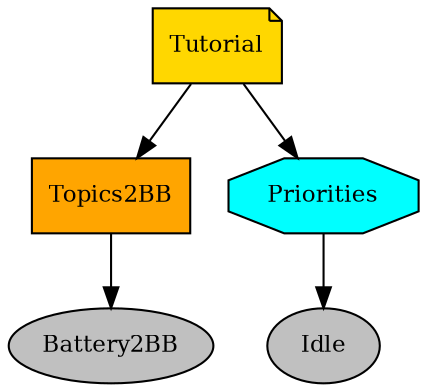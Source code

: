 digraph tutorial {
graph [fontname="times-roman"];
node [fontname="times-roman"];
edge [fontname="times-roman"];
Tutorial [fillcolor=gold, fontcolor=black, fontsize=11, shape=note, style=filled];
Topics2BB [fillcolor=orange, fontcolor=black, fontsize=11, shape=box, style=filled];
Tutorial -> Topics2BB;
Battery2BB [fillcolor=gray, fontcolor=black, fontsize=11, shape=ellipse, style=filled];
Topics2BB -> Battery2BB;
Priorities [fillcolor=cyan, fontcolor=black, fontsize=11, shape=octagon, style=filled];
Tutorial -> Priorities;
Idle [fillcolor=gray, fontcolor=black, fontsize=11, shape=ellipse, style=filled];
Priorities -> Idle;
}
